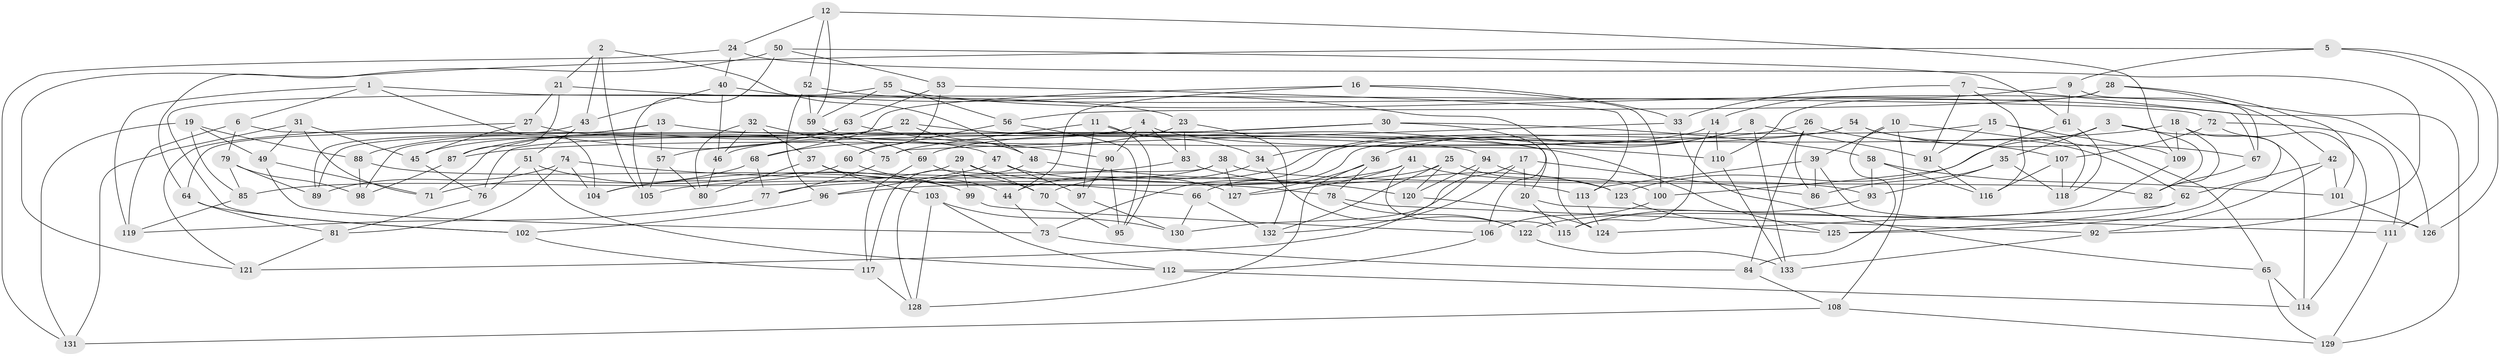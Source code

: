 // coarse degree distribution, {5: 0.1875, 6: 0.475, 4: 0.3, 3: 0.0375}
// Generated by graph-tools (version 1.1) at 2025/52/02/27/25 19:52:28]
// undirected, 133 vertices, 266 edges
graph export_dot {
graph [start="1"]
  node [color=gray90,style=filled];
  1;
  2;
  3;
  4;
  5;
  6;
  7;
  8;
  9;
  10;
  11;
  12;
  13;
  14;
  15;
  16;
  17;
  18;
  19;
  20;
  21;
  22;
  23;
  24;
  25;
  26;
  27;
  28;
  29;
  30;
  31;
  32;
  33;
  34;
  35;
  36;
  37;
  38;
  39;
  40;
  41;
  42;
  43;
  44;
  45;
  46;
  47;
  48;
  49;
  50;
  51;
  52;
  53;
  54;
  55;
  56;
  57;
  58;
  59;
  60;
  61;
  62;
  63;
  64;
  65;
  66;
  67;
  68;
  69;
  70;
  71;
  72;
  73;
  74;
  75;
  76;
  77;
  78;
  79;
  80;
  81;
  82;
  83;
  84;
  85;
  86;
  87;
  88;
  89;
  90;
  91;
  92;
  93;
  94;
  95;
  96;
  97;
  98;
  99;
  100;
  101;
  102;
  103;
  104;
  105;
  106;
  107;
  108;
  109;
  110;
  111;
  112;
  113;
  114;
  115;
  116;
  117;
  118;
  119;
  120;
  121;
  122;
  123;
  124;
  125;
  126;
  127;
  128;
  129;
  130;
  131;
  132;
  133;
  1 -- 6;
  1 -- 119;
  1 -- 72;
  1 -- 104;
  2 -- 43;
  2 -- 48;
  2 -- 21;
  2 -- 105;
  3 -- 35;
  3 -- 82;
  3 -- 125;
  3 -- 123;
  4 -- 110;
  4 -- 90;
  4 -- 45;
  4 -- 83;
  5 -- 111;
  5 -- 121;
  5 -- 126;
  5 -- 9;
  6 -- 20;
  6 -- 79;
  6 -- 119;
  7 -- 67;
  7 -- 116;
  7 -- 33;
  7 -- 91;
  8 -- 91;
  8 -- 133;
  8 -- 36;
  8 -- 70;
  9 -- 14;
  9 -- 61;
  9 -- 67;
  10 -- 65;
  10 -- 39;
  10 -- 108;
  10 -- 84;
  11 -- 75;
  11 -- 34;
  11 -- 95;
  11 -- 97;
  12 -- 109;
  12 -- 59;
  12 -- 24;
  12 -- 52;
  13 -- 64;
  13 -- 94;
  13 -- 89;
  13 -- 57;
  14 -- 110;
  14 -- 115;
  14 -- 34;
  15 -- 109;
  15 -- 66;
  15 -- 118;
  15 -- 91;
  16 -- 44;
  16 -- 100;
  16 -- 33;
  16 -- 68;
  17 -- 20;
  17 -- 86;
  17 -- 132;
  17 -- 130;
  18 -- 114;
  18 -- 57;
  18 -- 82;
  18 -- 109;
  19 -- 88;
  19 -- 131;
  19 -- 85;
  19 -- 49;
  20 -- 115;
  20 -- 111;
  21 -- 23;
  21 -- 87;
  21 -- 27;
  22 -- 87;
  22 -- 125;
  22 -- 71;
  22 -- 48;
  23 -- 68;
  23 -- 132;
  23 -- 83;
  24 -- 92;
  24 -- 40;
  24 -- 131;
  25 -- 96;
  25 -- 132;
  25 -- 120;
  25 -- 123;
  26 -- 84;
  26 -- 107;
  26 -- 87;
  26 -- 86;
  27 -- 47;
  27 -- 45;
  27 -- 121;
  28 -- 42;
  28 -- 101;
  28 -- 110;
  28 -- 56;
  29 -- 99;
  29 -- 85;
  29 -- 127;
  29 -- 70;
  30 -- 46;
  30 -- 58;
  30 -- 106;
  30 -- 76;
  31 -- 131;
  31 -- 45;
  31 -- 71;
  31 -- 49;
  32 -- 37;
  32 -- 80;
  32 -- 75;
  32 -- 46;
  33 -- 75;
  33 -- 65;
  34 -- 122;
  34 -- 44;
  35 -- 86;
  35 -- 93;
  35 -- 118;
  36 -- 78;
  36 -- 128;
  36 -- 127;
  37 -- 44;
  37 -- 80;
  37 -- 103;
  38 -- 77;
  38 -- 128;
  38 -- 127;
  38 -- 82;
  39 -- 113;
  39 -- 126;
  39 -- 86;
  40 -- 43;
  40 -- 124;
  40 -- 46;
  41 -- 93;
  41 -- 127;
  41 -- 105;
  41 -- 115;
  42 -- 92;
  42 -- 62;
  42 -- 101;
  43 -- 89;
  43 -- 51;
  44 -- 73;
  45 -- 76;
  46 -- 80;
  47 -- 97;
  47 -- 96;
  47 -- 113;
  48 -- 120;
  48 -- 117;
  49 -- 71;
  49 -- 73;
  50 -- 53;
  50 -- 105;
  50 -- 64;
  50 -- 61;
  51 -- 76;
  51 -- 99;
  51 -- 112;
  52 -- 126;
  52 -- 96;
  52 -- 59;
  53 -- 60;
  53 -- 63;
  53 -- 113;
  54 -- 62;
  54 -- 67;
  54 -- 69;
  54 -- 73;
  55 -- 56;
  55 -- 59;
  55 -- 102;
  55 -- 129;
  56 -- 60;
  56 -- 95;
  57 -- 80;
  57 -- 105;
  58 -- 116;
  58 -- 101;
  58 -- 93;
  59 -- 69;
  60 -- 104;
  60 -- 66;
  61 -- 118;
  61 -- 100;
  62 -- 124;
  62 -- 125;
  63 -- 98;
  63 -- 90;
  63 -- 88;
  64 -- 81;
  64 -- 102;
  65 -- 114;
  65 -- 129;
  66 -- 132;
  66 -- 130;
  67 -- 82;
  68 -- 71;
  68 -- 77;
  69 -- 117;
  69 -- 70;
  70 -- 95;
  72 -- 111;
  72 -- 114;
  72 -- 107;
  73 -- 84;
  74 -- 89;
  74 -- 78;
  74 -- 81;
  74 -- 104;
  75 -- 77;
  76 -- 81;
  77 -- 119;
  78 -- 92;
  78 -- 122;
  79 -- 85;
  79 -- 89;
  79 -- 98;
  81 -- 121;
  83 -- 104;
  83 -- 123;
  84 -- 108;
  85 -- 119;
  87 -- 98;
  88 -- 98;
  88 -- 99;
  90 -- 95;
  90 -- 97;
  91 -- 116;
  92 -- 133;
  93 -- 115;
  94 -- 120;
  94 -- 100;
  94 -- 121;
  96 -- 102;
  97 -- 130;
  99 -- 106;
  100 -- 106;
  101 -- 126;
  102 -- 117;
  103 -- 112;
  103 -- 128;
  103 -- 130;
  106 -- 112;
  107 -- 116;
  107 -- 118;
  108 -- 129;
  108 -- 131;
  109 -- 122;
  110 -- 133;
  111 -- 129;
  112 -- 114;
  113 -- 124;
  117 -- 128;
  120 -- 124;
  122 -- 133;
  123 -- 125;
}
